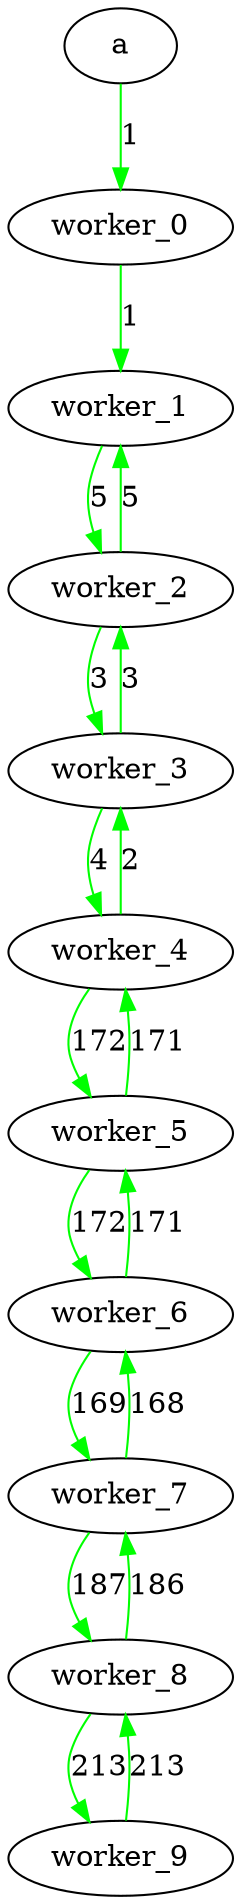 digraph G{
edge[color=green];
worker_0->worker_1[label="1"];
edge[color=green];
worker_1->worker_2[label="5"];
edge[color=green];
worker_2->worker_1[label="5"];
edge[color=green];
worker_2->worker_3[label="3"];
edge[color=green];
worker_3->worker_2[label="3"];
edge[color=green];
worker_3->worker_4[label="4"];
edge[color=green];
worker_4->worker_3[label="2"];
edge[color=green];
worker_4->worker_5[label="172"];
edge[color=green];
worker_5->worker_4[label="171"];
edge[color=green];
worker_5->worker_6[label="172"];
edge[color=green];
worker_6->worker_5[label="171"];
edge[color=green];
worker_6->worker_7[label="169"];
edge[color=green];
worker_7->worker_6[label="168"];
edge[color=green];
worker_7->worker_8[label="187"];
edge[color=green];
worker_8->worker_7[label="186"];
edge[color=green];
worker_8->worker_9[label="213"];
edge[color=green];
worker_9->worker_8[label="213"];
edge[color=green];
a->worker_0[label="1"];
}
